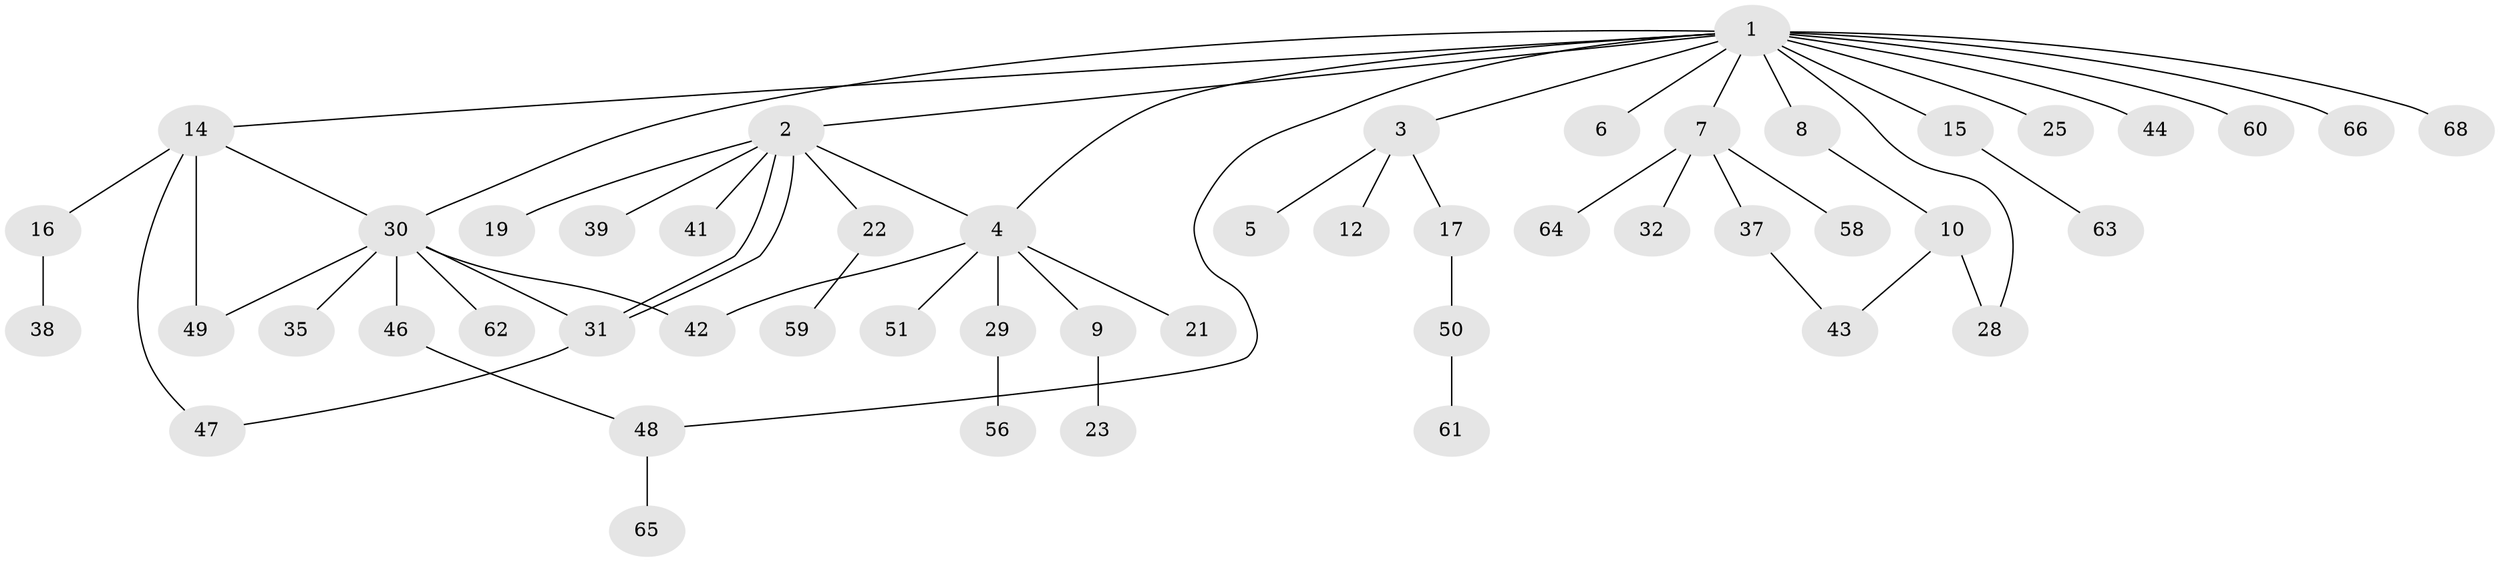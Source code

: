 // Generated by graph-tools (version 1.1) at 2025/23/03/03/25 07:23:51]
// undirected, 50 vertices, 59 edges
graph export_dot {
graph [start="1"]
  node [color=gray90,style=filled];
  1 [super="+55"];
  2 [super="+13"];
  3 [super="+20"];
  4 [super="+26"];
  5;
  6;
  7 [super="+11"];
  8 [super="+27"];
  9;
  10 [super="+18"];
  12;
  14 [super="+24"];
  15;
  16;
  17 [super="+52"];
  19;
  21;
  22 [super="+36"];
  23 [super="+34"];
  25;
  28;
  29 [super="+33"];
  30 [super="+45"];
  31;
  32;
  35;
  37;
  38 [super="+40"];
  39;
  41;
  42 [super="+67"];
  43 [super="+54"];
  44;
  46;
  47 [super="+53"];
  48;
  49;
  50 [super="+57"];
  51;
  56;
  58;
  59;
  60;
  61;
  62;
  63;
  64;
  65;
  66;
  68;
  1 -- 2;
  1 -- 3;
  1 -- 6;
  1 -- 7;
  1 -- 8;
  1 -- 14;
  1 -- 15;
  1 -- 25;
  1 -- 28;
  1 -- 30;
  1 -- 44;
  1 -- 48;
  1 -- 60;
  1 -- 66;
  1 -- 68;
  1 -- 4;
  2 -- 4;
  2 -- 19;
  2 -- 22;
  2 -- 31;
  2 -- 31;
  2 -- 41;
  2 -- 39;
  3 -- 5;
  3 -- 12;
  3 -- 17;
  4 -- 9;
  4 -- 21;
  4 -- 29 [weight=2];
  4 -- 51;
  4 -- 42;
  7 -- 37;
  7 -- 58;
  7 -- 64;
  7 -- 32;
  8 -- 10;
  9 -- 23;
  10 -- 28;
  10 -- 43;
  14 -- 16;
  14 -- 30;
  14 -- 47;
  14 -- 49;
  15 -- 63;
  16 -- 38;
  17 -- 50;
  22 -- 59;
  29 -- 56;
  30 -- 35;
  30 -- 42;
  30 -- 46;
  30 -- 49;
  30 -- 62;
  30 -- 31;
  31 -- 47;
  37 -- 43;
  46 -- 48;
  48 -- 65;
  50 -- 61;
}
